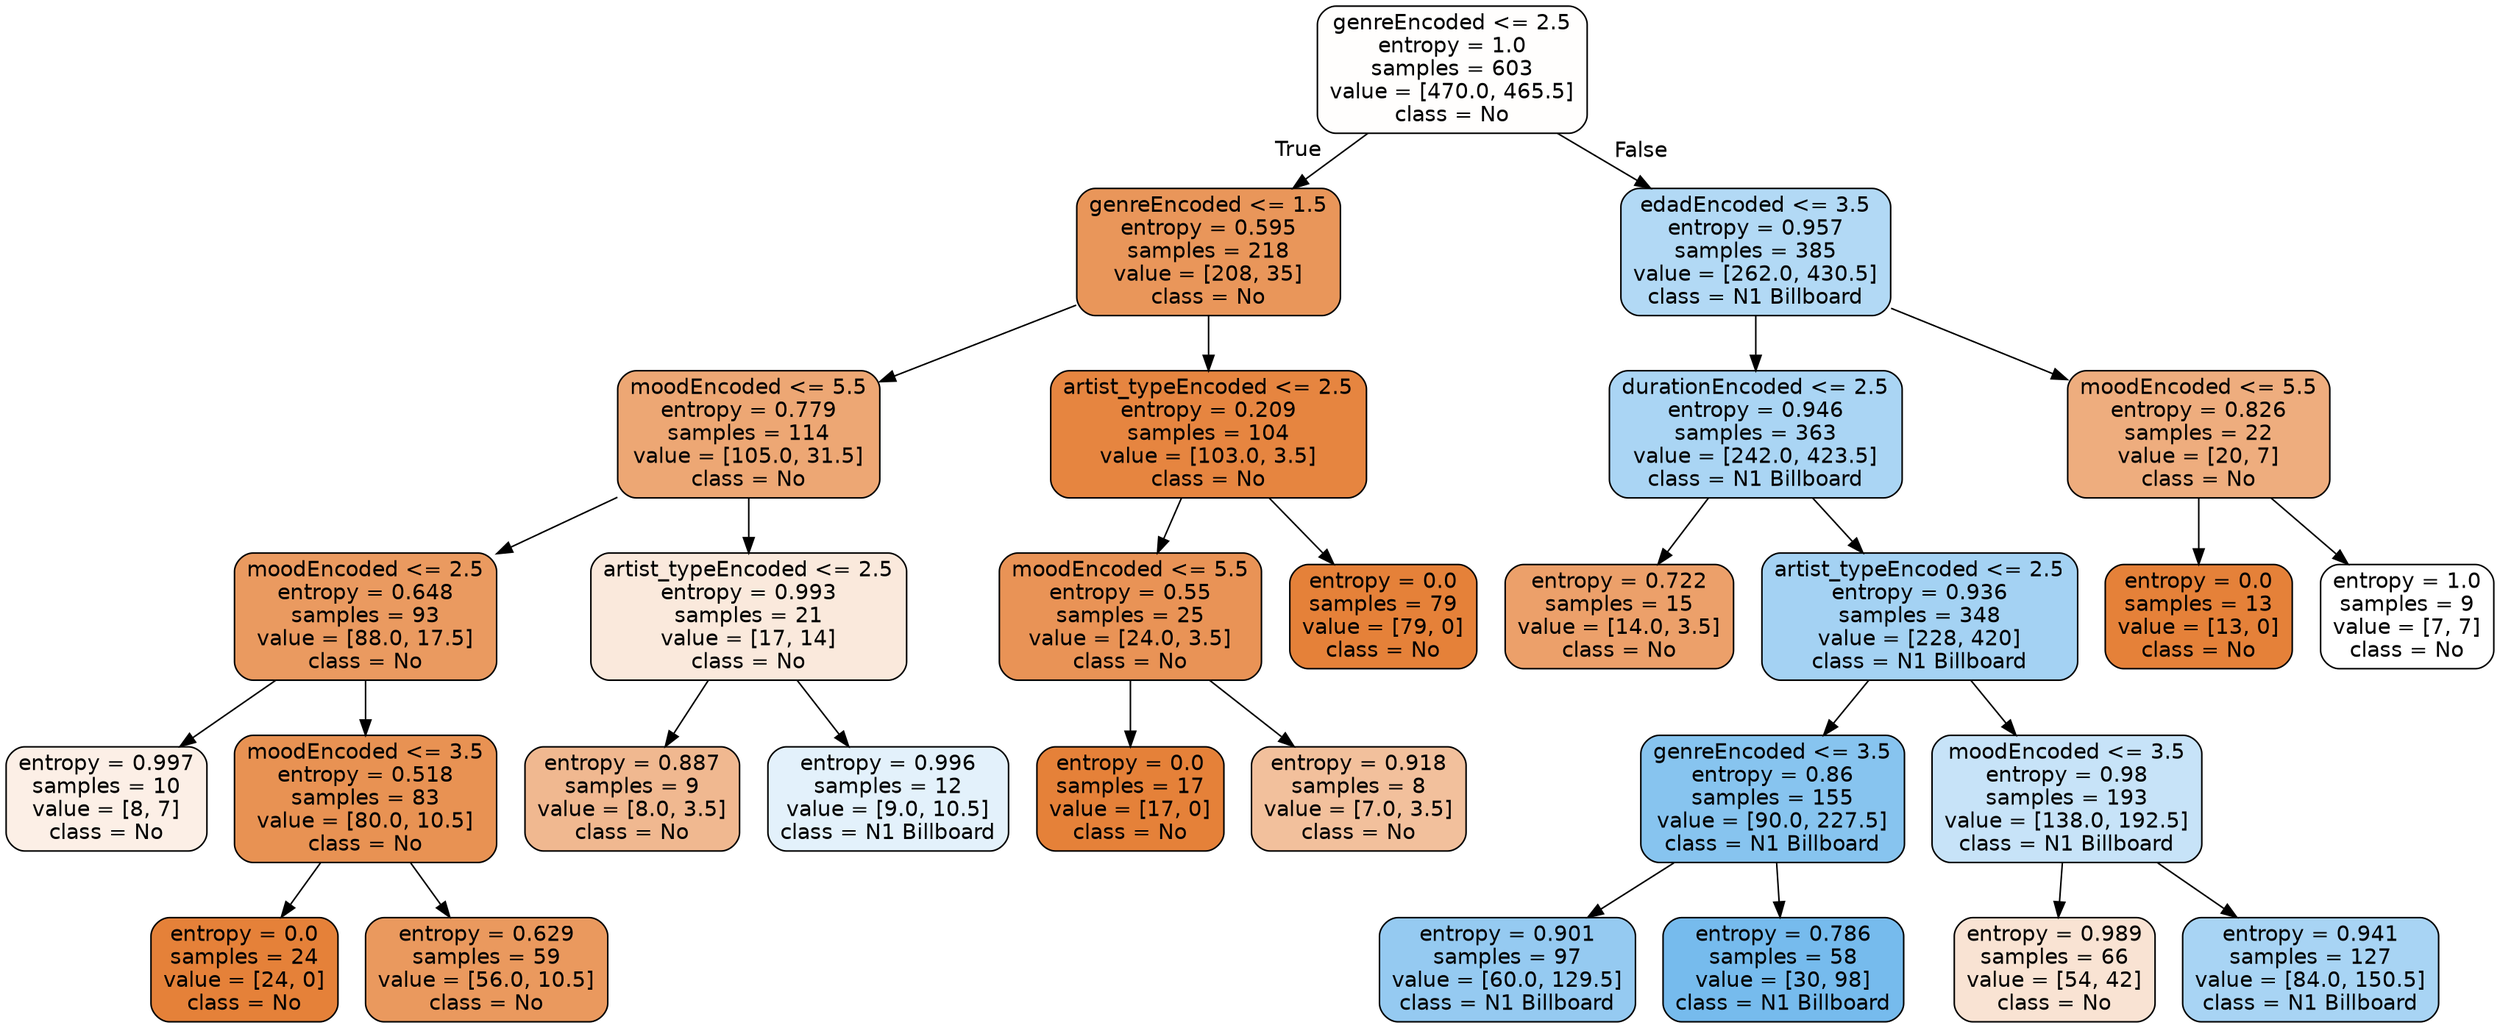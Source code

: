 digraph Tree {
node [shape=box, style="filled, rounded", color="black", fontname="helvetica"] ;
edge [fontname="helvetica"] ;
0 [label="genreEncoded <= 2.5\nentropy = 1.0\nsamples = 603\nvalue = [470.0, 465.5]\nclass = No", fillcolor="#fffefd"] ;
1 [label="genreEncoded <= 1.5\nentropy = 0.595\nsamples = 218\nvalue = [208, 35]\nclass = No", fillcolor="#e9965a"] ;
0 -> 1 [labeldistance=2.5, labelangle=45, headlabel="True"] ;
2 [label="moodEncoded <= 5.5\nentropy = 0.779\nsamples = 114\nvalue = [105.0, 31.5]\nclass = No", fillcolor="#eda774"] ;
1 -> 2 ;
3 [label="moodEncoded <= 2.5\nentropy = 0.648\nsamples = 93\nvalue = [88.0, 17.5]\nclass = No", fillcolor="#ea9a60"] ;
2 -> 3 ;
4 [label="entropy = 0.997\nsamples = 10\nvalue = [8, 7]\nclass = No", fillcolor="#fcefe6"] ;
3 -> 4 ;
5 [label="moodEncoded <= 3.5\nentropy = 0.518\nsamples = 83\nvalue = [80.0, 10.5]\nclass = No", fillcolor="#e89253"] ;
3 -> 5 ;
6 [label="entropy = 0.0\nsamples = 24\nvalue = [24, 0]\nclass = No", fillcolor="#e58139"] ;
5 -> 6 ;
7 [label="entropy = 0.629\nsamples = 59\nvalue = [56.0, 10.5]\nclass = No", fillcolor="#ea995e"] ;
5 -> 7 ;
8 [label="artist_typeEncoded <= 2.5\nentropy = 0.993\nsamples = 21\nvalue = [17, 14]\nclass = No", fillcolor="#fae9dc"] ;
2 -> 8 ;
9 [label="entropy = 0.887\nsamples = 9\nvalue = [8.0, 3.5]\nclass = No", fillcolor="#f0b890"] ;
8 -> 9 ;
10 [label="entropy = 0.996\nsamples = 12\nvalue = [9.0, 10.5]\nclass = N1 Billboard", fillcolor="#e3f1fb"] ;
8 -> 10 ;
11 [label="artist_typeEncoded <= 2.5\nentropy = 0.209\nsamples = 104\nvalue = [103.0, 3.5]\nclass = No", fillcolor="#e68540"] ;
1 -> 11 ;
12 [label="moodEncoded <= 5.5\nentropy = 0.55\nsamples = 25\nvalue = [24.0, 3.5]\nclass = No", fillcolor="#e99356"] ;
11 -> 12 ;
13 [label="entropy = 0.0\nsamples = 17\nvalue = [17, 0]\nclass = No", fillcolor="#e58139"] ;
12 -> 13 ;
14 [label="entropy = 0.918\nsamples = 8\nvalue = [7.0, 3.5]\nclass = No", fillcolor="#f2c09c"] ;
12 -> 14 ;
15 [label="entropy = 0.0\nsamples = 79\nvalue = [79, 0]\nclass = No", fillcolor="#e58139"] ;
11 -> 15 ;
16 [label="edadEncoded <= 3.5\nentropy = 0.957\nsamples = 385\nvalue = [262.0, 430.5]\nclass = N1 Billboard", fillcolor="#b2d9f5"] ;
0 -> 16 [labeldistance=2.5, labelangle=-45, headlabel="False"] ;
17 [label="durationEncoded <= 2.5\nentropy = 0.946\nsamples = 363\nvalue = [242.0, 423.5]\nclass = N1 Billboard", fillcolor="#aad5f4"] ;
16 -> 17 ;
18 [label="entropy = 0.722\nsamples = 15\nvalue = [14.0, 3.5]\nclass = No", fillcolor="#eca06a"] ;
17 -> 18 ;
19 [label="artist_typeEncoded <= 2.5\nentropy = 0.936\nsamples = 348\nvalue = [228, 420]\nclass = N1 Billboard", fillcolor="#a4d2f3"] ;
17 -> 19 ;
20 [label="genreEncoded <= 3.5\nentropy = 0.86\nsamples = 155\nvalue = [90.0, 227.5]\nclass = N1 Billboard", fillcolor="#87c4ef"] ;
19 -> 20 ;
21 [label="entropy = 0.901\nsamples = 97\nvalue = [60.0, 129.5]\nclass = N1 Billboard", fillcolor="#95caf1"] ;
20 -> 21 ;
22 [label="entropy = 0.786\nsamples = 58\nvalue = [30, 98]\nclass = N1 Billboard", fillcolor="#76bbed"] ;
20 -> 22 ;
23 [label="moodEncoded <= 3.5\nentropy = 0.98\nsamples = 193\nvalue = [138.0, 192.5]\nclass = N1 Billboard", fillcolor="#c7e3f8"] ;
19 -> 23 ;
24 [label="entropy = 0.989\nsamples = 66\nvalue = [54, 42]\nclass = No", fillcolor="#f9e3d3"] ;
23 -> 24 ;
25 [label="entropy = 0.941\nsamples = 127\nvalue = [84.0, 150.5]\nclass = N1 Billboard", fillcolor="#a8d4f4"] ;
23 -> 25 ;
26 [label="moodEncoded <= 5.5\nentropy = 0.826\nsamples = 22\nvalue = [20, 7]\nclass = No", fillcolor="#eead7e"] ;
16 -> 26 ;
27 [label="entropy = 0.0\nsamples = 13\nvalue = [13, 0]\nclass = No", fillcolor="#e58139"] ;
26 -> 27 ;
28 [label="entropy = 1.0\nsamples = 9\nvalue = [7, 7]\nclass = No", fillcolor="#ffffff"] ;
26 -> 28 ;
}